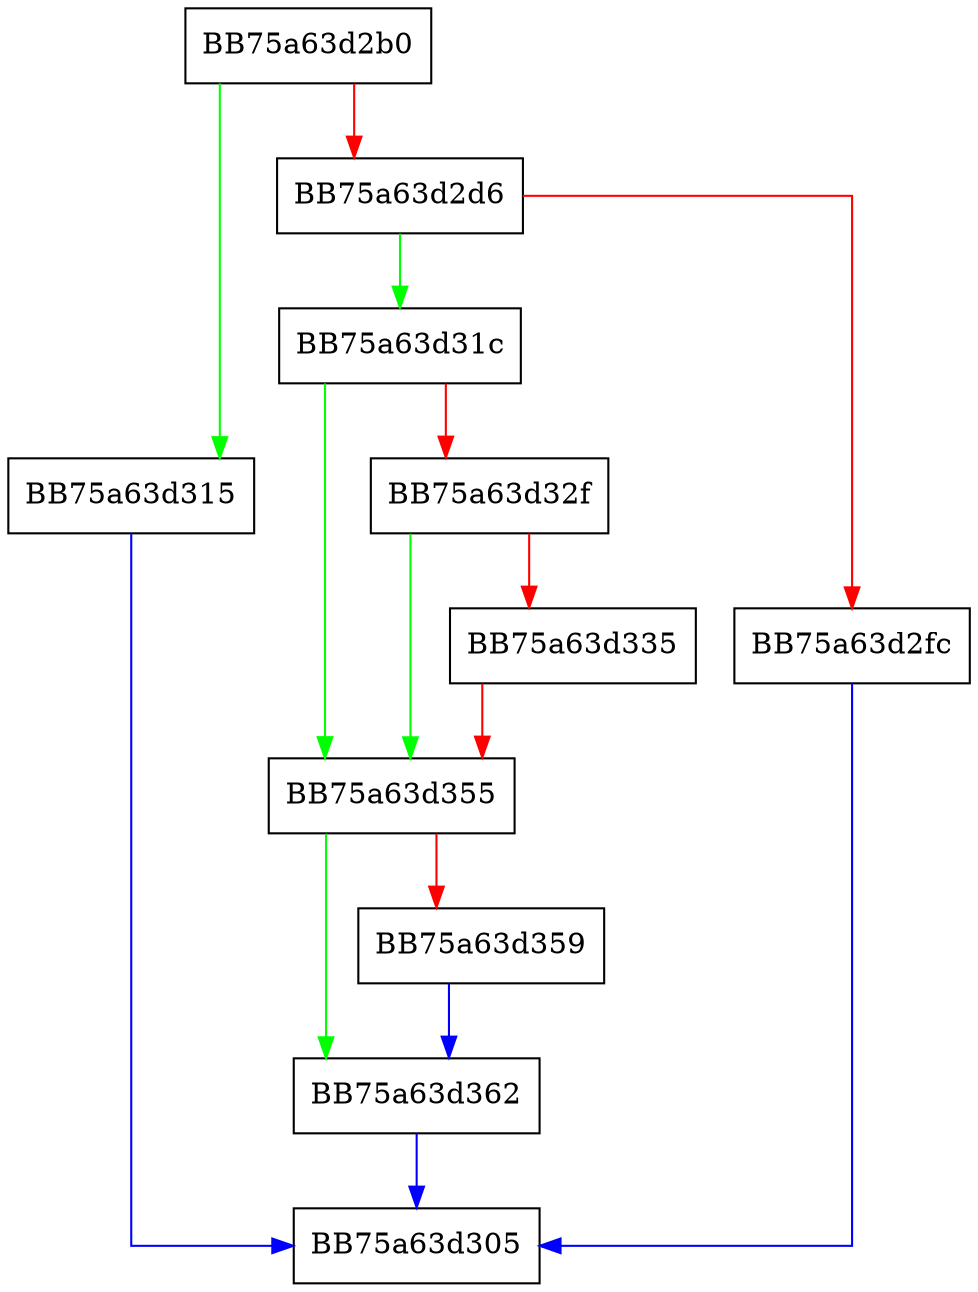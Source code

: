 digraph Read {
  node [shape="box"];
  graph [splines=ortho];
  BB75a63d2b0 -> BB75a63d315 [color="green"];
  BB75a63d2b0 -> BB75a63d2d6 [color="red"];
  BB75a63d2d6 -> BB75a63d31c [color="green"];
  BB75a63d2d6 -> BB75a63d2fc [color="red"];
  BB75a63d2fc -> BB75a63d305 [color="blue"];
  BB75a63d315 -> BB75a63d305 [color="blue"];
  BB75a63d31c -> BB75a63d355 [color="green"];
  BB75a63d31c -> BB75a63d32f [color="red"];
  BB75a63d32f -> BB75a63d355 [color="green"];
  BB75a63d32f -> BB75a63d335 [color="red"];
  BB75a63d335 -> BB75a63d355 [color="red"];
  BB75a63d355 -> BB75a63d362 [color="green"];
  BB75a63d355 -> BB75a63d359 [color="red"];
  BB75a63d359 -> BB75a63d362 [color="blue"];
  BB75a63d362 -> BB75a63d305 [color="blue"];
}